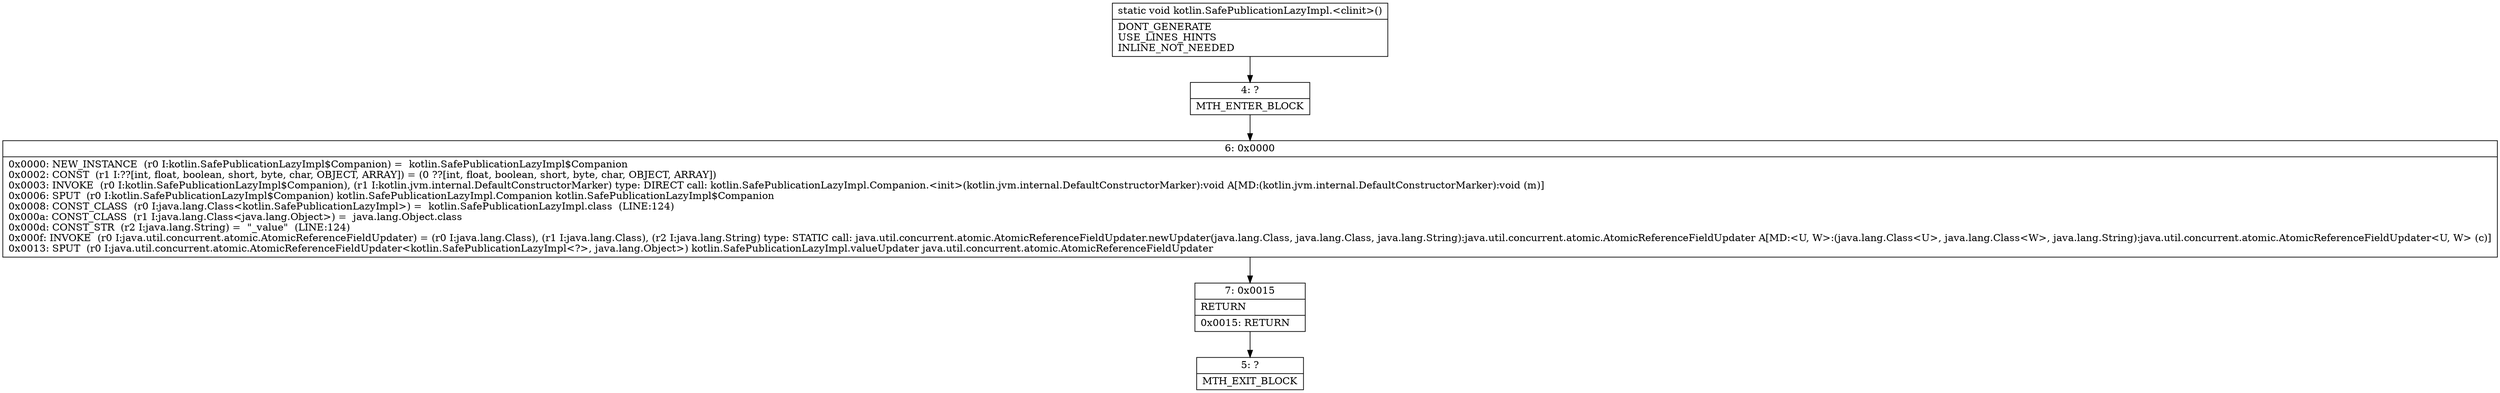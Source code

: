 digraph "CFG forkotlin.SafePublicationLazyImpl.\<clinit\>()V" {
Node_4 [shape=record,label="{4\:\ ?|MTH_ENTER_BLOCK\l}"];
Node_6 [shape=record,label="{6\:\ 0x0000|0x0000: NEW_INSTANCE  (r0 I:kotlin.SafePublicationLazyImpl$Companion) =  kotlin.SafePublicationLazyImpl$Companion \l0x0002: CONST  (r1 I:??[int, float, boolean, short, byte, char, OBJECT, ARRAY]) = (0 ??[int, float, boolean, short, byte, char, OBJECT, ARRAY]) \l0x0003: INVOKE  (r0 I:kotlin.SafePublicationLazyImpl$Companion), (r1 I:kotlin.jvm.internal.DefaultConstructorMarker) type: DIRECT call: kotlin.SafePublicationLazyImpl.Companion.\<init\>(kotlin.jvm.internal.DefaultConstructorMarker):void A[MD:(kotlin.jvm.internal.DefaultConstructorMarker):void (m)]\l0x0006: SPUT  (r0 I:kotlin.SafePublicationLazyImpl$Companion) kotlin.SafePublicationLazyImpl.Companion kotlin.SafePublicationLazyImpl$Companion \l0x0008: CONST_CLASS  (r0 I:java.lang.Class\<kotlin.SafePublicationLazyImpl\>) =  kotlin.SafePublicationLazyImpl.class  (LINE:124)\l0x000a: CONST_CLASS  (r1 I:java.lang.Class\<java.lang.Object\>) =  java.lang.Object.class \l0x000d: CONST_STR  (r2 I:java.lang.String) =  \"_value\"  (LINE:124)\l0x000f: INVOKE  (r0 I:java.util.concurrent.atomic.AtomicReferenceFieldUpdater) = (r0 I:java.lang.Class), (r1 I:java.lang.Class), (r2 I:java.lang.String) type: STATIC call: java.util.concurrent.atomic.AtomicReferenceFieldUpdater.newUpdater(java.lang.Class, java.lang.Class, java.lang.String):java.util.concurrent.atomic.AtomicReferenceFieldUpdater A[MD:\<U, W\>:(java.lang.Class\<U\>, java.lang.Class\<W\>, java.lang.String):java.util.concurrent.atomic.AtomicReferenceFieldUpdater\<U, W\> (c)]\l0x0013: SPUT  (r0 I:java.util.concurrent.atomic.AtomicReferenceFieldUpdater\<kotlin.SafePublicationLazyImpl\<?\>, java.lang.Object\>) kotlin.SafePublicationLazyImpl.valueUpdater java.util.concurrent.atomic.AtomicReferenceFieldUpdater \l}"];
Node_7 [shape=record,label="{7\:\ 0x0015|RETURN\l|0x0015: RETURN   \l}"];
Node_5 [shape=record,label="{5\:\ ?|MTH_EXIT_BLOCK\l}"];
MethodNode[shape=record,label="{static void kotlin.SafePublicationLazyImpl.\<clinit\>()  | DONT_GENERATE\lUSE_LINES_HINTS\lINLINE_NOT_NEEDED\l}"];
MethodNode -> Node_4;Node_4 -> Node_6;
Node_6 -> Node_7;
Node_7 -> Node_5;
}


